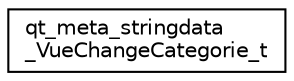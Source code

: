 digraph "Graphical Class Hierarchy"
{
 // LATEX_PDF_SIZE
  edge [fontname="Helvetica",fontsize="10",labelfontname="Helvetica",labelfontsize="10"];
  node [fontname="Helvetica",fontsize="10",shape=record];
  rankdir="LR";
  Node0 [label="qt_meta_stringdata\l_VueChangeCategorie_t",height=0.2,width=0.4,color="black", fillcolor="white", style="filled",URL="$structqt__meta__stringdata__VueChangeCategorie__t.html",tooltip=" "];
}
